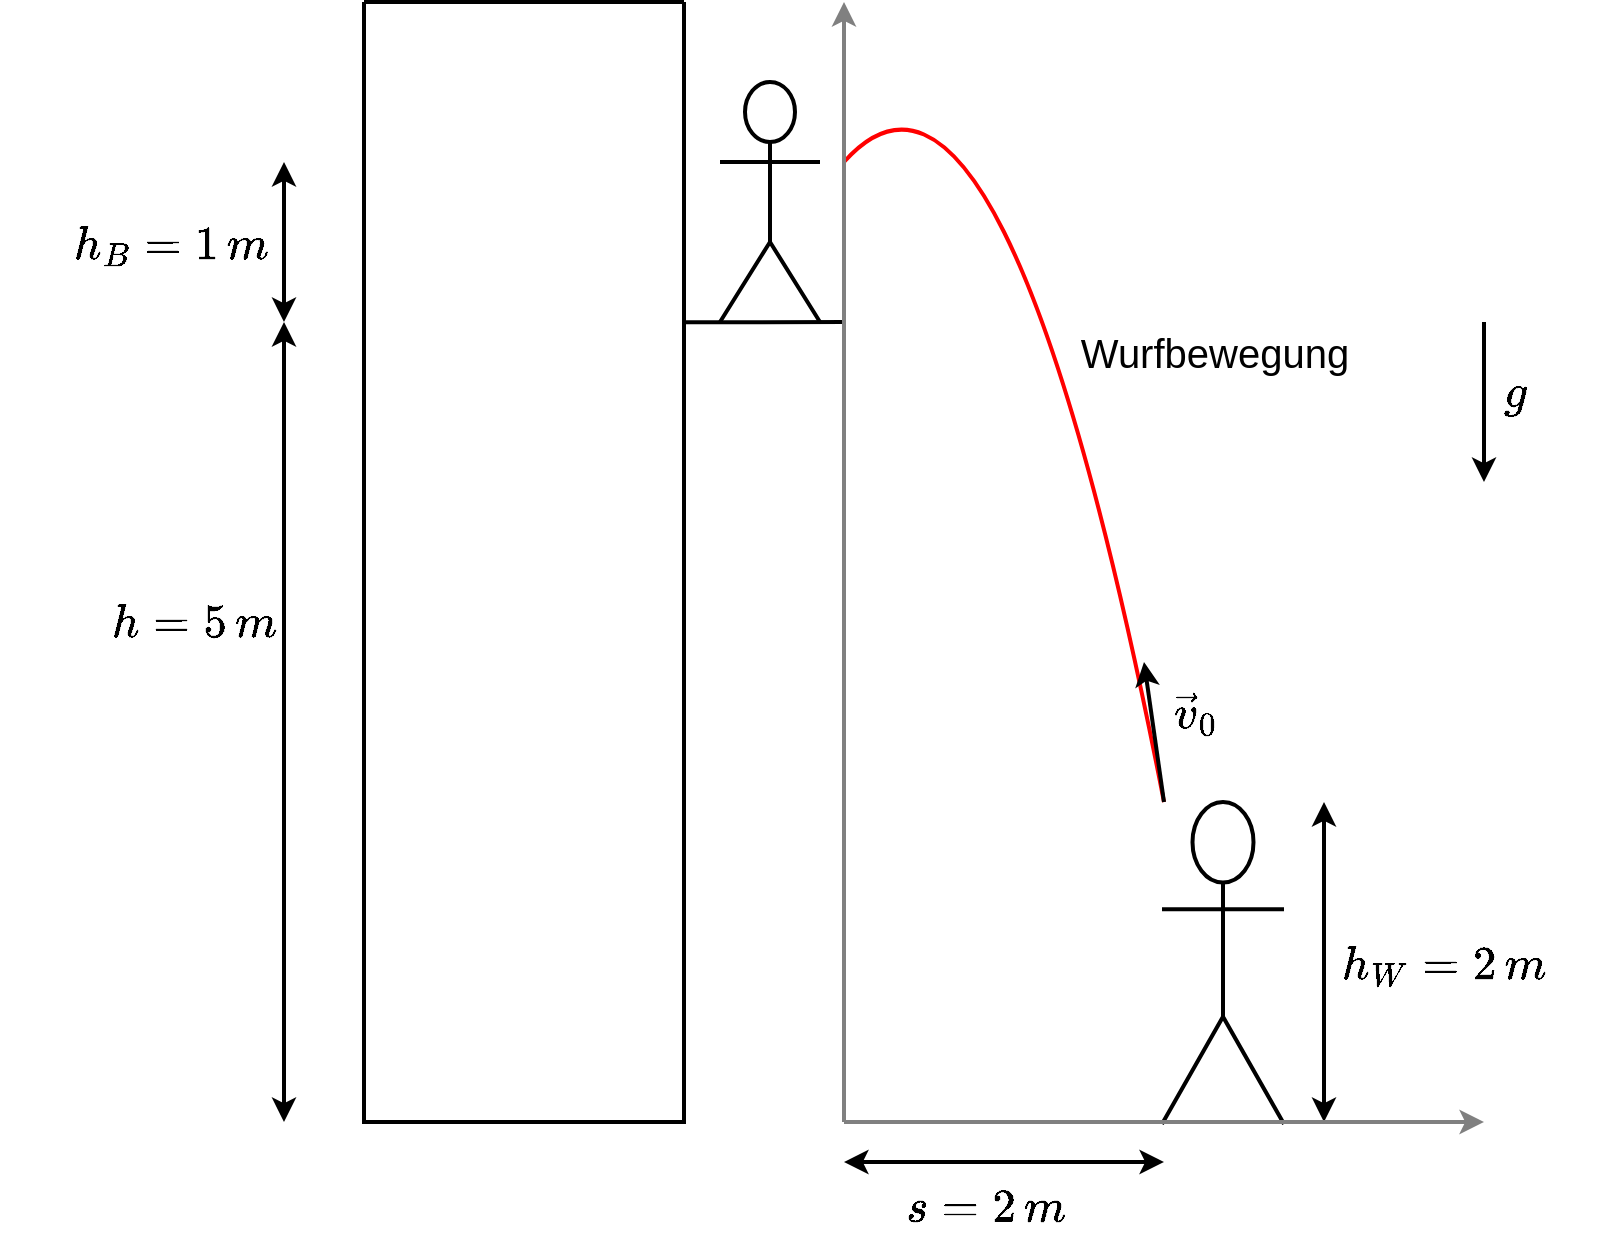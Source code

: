 <mxfile version="17.2.4" type="device"><diagram id="L69rEkrLnpqQAVDNSLig" name="Seite-1"><mxGraphModel dx="1845" dy="681" grid="1" gridSize="10" guides="1" tooltips="1" connect="1" arrows="1" fold="1" page="1" pageScale="1" pageWidth="827" pageHeight="1169" math="1" shadow="0"><root><mxCell id="0"/><mxCell id="1" parent="0"/><mxCell id="R2t1zoMhDVzMWXZFQ-j1-1" value="" style="swimlane;startSize=0;strokeWidth=2;" vertex="1" parent="1"><mxGeometry x="80" y="80" width="160" height="560" as="geometry"/></mxCell><mxCell id="R2t1zoMhDVzMWXZFQ-j1-2" value="" style="endArrow=classic;startArrow=classic;html=1;rounded=0;strokeWidth=2;" edge="1" parent="1"><mxGeometry width="50" height="50" relative="1" as="geometry"><mxPoint x="40" y="640" as="sourcePoint"/><mxPoint x="40" y="240" as="targetPoint"/></mxGeometry></mxCell><mxCell id="R2t1zoMhDVzMWXZFQ-j1-3" value="$$h = 5 \, m$$" style="text;html=1;resizable=0;autosize=1;align=center;verticalAlign=middle;points=[];fillColor=none;strokeColor=none;rounded=0;fontSize=20;" vertex="1" parent="1"><mxGeometry x="-75" y="375" width="140" height="30" as="geometry"/></mxCell><mxCell id="R2t1zoMhDVzMWXZFQ-j1-4" value="" style="endArrow=none;html=1;rounded=0;fontSize=20;exitX=1;exitY=0.286;exitDx=0;exitDy=0;exitPerimeter=0;strokeWidth=2;" edge="1" parent="1" source="R2t1zoMhDVzMWXZFQ-j1-1"><mxGeometry width="50" height="50" relative="1" as="geometry"><mxPoint x="390" y="380" as="sourcePoint"/><mxPoint x="320" y="240" as="targetPoint"/></mxGeometry></mxCell><mxCell id="R2t1zoMhDVzMWXZFQ-j1-5" value="" style="endArrow=none;html=1;rounded=0;fontSize=20;strokeWidth=2;" edge="1" parent="1"><mxGeometry width="50" height="50" relative="1" as="geometry"><mxPoint x="320" y="160" as="sourcePoint"/><mxPoint x="320" y="240" as="targetPoint"/></mxGeometry></mxCell><mxCell id="R2t1zoMhDVzMWXZFQ-j1-6" value="" style="endArrow=classic;startArrow=classic;html=1;rounded=0;fontSize=20;strokeWidth=2;" edge="1" parent="1"><mxGeometry width="50" height="50" relative="1" as="geometry"><mxPoint x="40" y="240" as="sourcePoint"/><mxPoint x="40" y="160" as="targetPoint"/></mxGeometry></mxCell><mxCell id="R2t1zoMhDVzMWXZFQ-j1-7" value="$$h_B = 1 \, m$$" style="text;html=1;resizable=0;autosize=1;align=center;verticalAlign=middle;points=[];fillColor=none;strokeColor=none;rounded=0;fontSize=20;" vertex="1" parent="1"><mxGeometry x="-102" y="186" width="170" height="30" as="geometry"/></mxCell><mxCell id="R2t1zoMhDVzMWXZFQ-j1-8" value="" style="shape=umlActor;verticalLabelPosition=bottom;verticalAlign=top;html=1;outlineConnect=0;fontSize=20;strokeWidth=2;" vertex="1" parent="1"><mxGeometry x="258" y="120" width="50" height="120" as="geometry"/></mxCell><mxCell id="R2t1zoMhDVzMWXZFQ-j1-13" value="" style="shape=umlActor;verticalLabelPosition=bottom;verticalAlign=top;html=1;outlineConnect=0;fontSize=20;strokeWidth=2;" vertex="1" parent="1"><mxGeometry x="479" y="480" width="61" height="161" as="geometry"/></mxCell><mxCell id="R2t1zoMhDVzMWXZFQ-j1-14" value="" style="endArrow=classic;startArrow=classic;html=1;rounded=0;fontSize=20;strokeWidth=2;" edge="1" parent="1"><mxGeometry width="50" height="50" relative="1" as="geometry"><mxPoint x="320" y="660" as="sourcePoint"/><mxPoint x="480" y="660" as="targetPoint"/></mxGeometry></mxCell><mxCell id="R2t1zoMhDVzMWXZFQ-j1-15" value="" style="endArrow=classic;startArrow=classic;html=1;rounded=0;fontSize=20;strokeWidth=2;" edge="1" parent="1"><mxGeometry width="50" height="50" relative="1" as="geometry"><mxPoint x="560" y="480" as="sourcePoint"/><mxPoint x="560" y="640" as="targetPoint"/></mxGeometry></mxCell><mxCell id="R2t1zoMhDVzMWXZFQ-j1-16" value="$$s = 2 \, m$$" style="text;html=1;resizable=0;autosize=1;align=center;verticalAlign=middle;points=[];fillColor=none;strokeColor=none;rounded=0;fontSize=20;" vertex="1" parent="1"><mxGeometry x="320" y="667" width="140" height="30" as="geometry"/></mxCell><mxCell id="R2t1zoMhDVzMWXZFQ-j1-17" value="$$h_W = 2 \, m$$" style="text;html=1;resizable=0;autosize=1;align=center;verticalAlign=middle;points=[];fillColor=none;strokeColor=none;rounded=0;fontSize=20;" vertex="1" parent="1"><mxGeometry x="535" y="545.5" width="170" height="30" as="geometry"/></mxCell><mxCell id="R2t1zoMhDVzMWXZFQ-j1-18" value="" style="endArrow=none;html=1;fontSize=20;strokeWidth=2;strokeColor=#FF0000;curved=1;" edge="1" parent="1"><mxGeometry width="50" height="50" relative="1" as="geometry"><mxPoint x="320" y="160" as="sourcePoint"/><mxPoint x="480" y="480" as="targetPoint"/><Array as="points"><mxPoint x="400" y="70"/></Array></mxGeometry></mxCell><mxCell id="R2t1zoMhDVzMWXZFQ-j1-19" value="Wurfbewegung" style="text;html=1;resizable=0;autosize=1;align=center;verticalAlign=middle;points=[];fillColor=none;strokeColor=none;rounded=0;fontSize=20;" vertex="1" parent="1"><mxGeometry x="430" y="240" width="150" height="30" as="geometry"/></mxCell><mxCell id="R2t1zoMhDVzMWXZFQ-j1-20" value="" style="endArrow=classic;html=1;fontSize=20;strokeColor=#000000;strokeWidth=2;curved=1;" edge="1" parent="1"><mxGeometry width="50" height="50" relative="1" as="geometry"><mxPoint x="640" y="240" as="sourcePoint"/><mxPoint x="640" y="320" as="targetPoint"/></mxGeometry></mxCell><mxCell id="R2t1zoMhDVzMWXZFQ-j1-21" value="$$g$$" style="text;html=1;resizable=0;autosize=1;align=center;verticalAlign=middle;points=[];fillColor=none;strokeColor=none;rounded=0;fontSize=20;" vertex="1" parent="1"><mxGeometry x="620" y="260" width="70" height="30" as="geometry"/></mxCell><mxCell id="R2t1zoMhDVzMWXZFQ-j1-22" value="" style="endArrow=classic;html=1;fontSize=20;strokeColor=#000000;strokeWidth=2;curved=1;" edge="1" parent="1"><mxGeometry width="50" height="50" relative="1" as="geometry"><mxPoint x="480" y="480" as="sourcePoint"/><mxPoint x="470" y="410" as="targetPoint"/></mxGeometry></mxCell><mxCell id="R2t1zoMhDVzMWXZFQ-j1-23" value="$$\vec{v}_0$$" style="text;html=1;resizable=0;autosize=1;align=center;verticalAlign=middle;points=[];fillColor=none;strokeColor=none;rounded=0;fontSize=20;" vertex="1" parent="1"><mxGeometry x="425" y="420" width="140" height="30" as="geometry"/></mxCell><mxCell id="R2t1zoMhDVzMWXZFQ-j1-24" value="" style="endArrow=classic;html=1;fontSize=20;strokeColor=#808080;strokeWidth=2;curved=1;" edge="1" parent="1"><mxGeometry width="50" height="50" relative="1" as="geometry"><mxPoint x="320" y="640" as="sourcePoint"/><mxPoint x="320" y="80" as="targetPoint"/></mxGeometry></mxCell><mxCell id="R2t1zoMhDVzMWXZFQ-j1-25" value="" style="endArrow=classic;html=1;fontSize=20;strokeColor=#808080;strokeWidth=2;curved=1;" edge="1" parent="1"><mxGeometry width="50" height="50" relative="1" as="geometry"><mxPoint x="320" y="640" as="sourcePoint"/><mxPoint x="640" y="640" as="targetPoint"/></mxGeometry></mxCell></root></mxGraphModel></diagram></mxfile>
